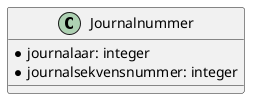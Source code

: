 @startuml

class Journalnummer {
    *journalaar: integer
    *journalsekvensnummer: integer
}

@enduml